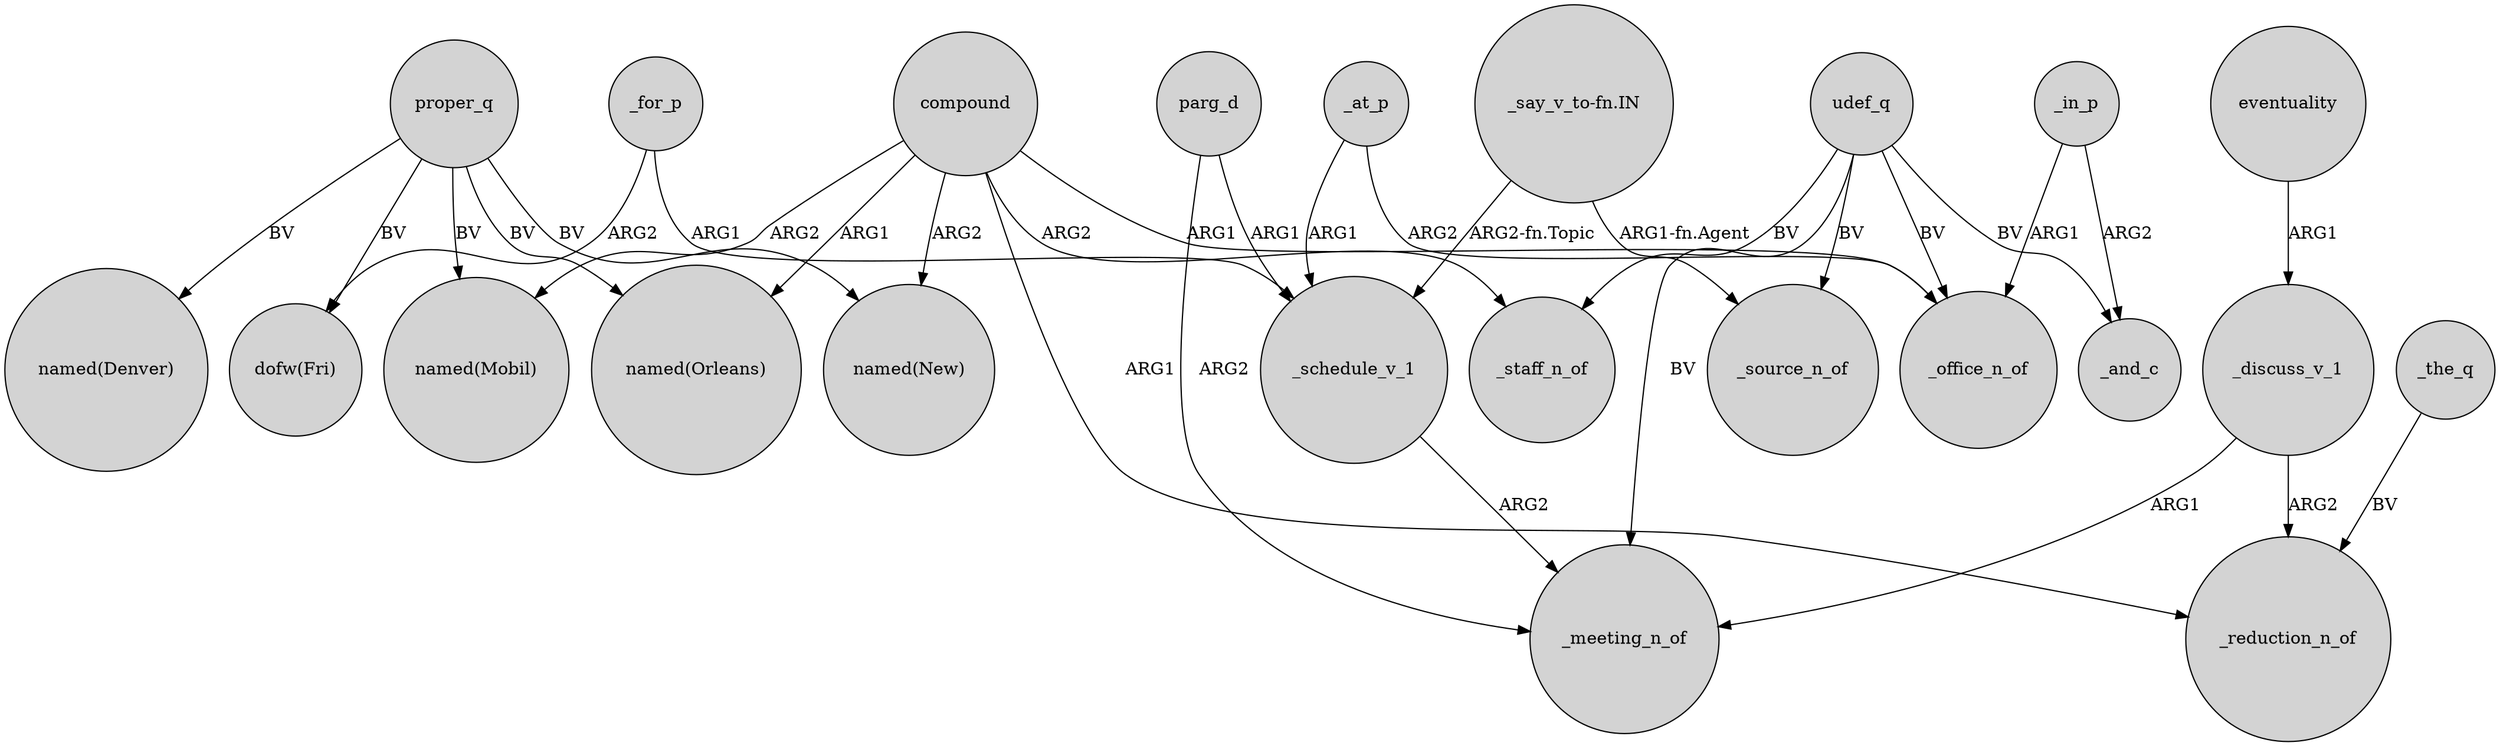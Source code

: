 digraph {
	node [shape=circle style=filled]
	proper_q -> "named(Denver)" [label=BV]
	udef_q -> _office_n_of [label=BV]
	proper_q -> "dofw(Fri)" [label=BV]
	_at_p -> _schedule_v_1 [label=ARG1]
	compound -> "named(New)" [label=ARG2]
	_discuss_v_1 -> _reduction_n_of [label=ARG2]
	parg_d -> _meeting_n_of [label=ARG2]
	proper_q -> "named(New)" [label=BV]
	udef_q -> _staff_n_of [label=BV]
	"_say_v_to-fn.IN" -> _source_n_of [label="ARG1-fn.Agent"]
	_schedule_v_1 -> _meeting_n_of [label=ARG2]
	compound -> "named(Mobil)" [label=ARG2]
	proper_q -> "named(Mobil)" [label=BV]
	compound -> _office_n_of [label=ARG1]
	_for_p -> "dofw(Fri)" [label=ARG2]
	udef_q -> _meeting_n_of [label=BV]
	compound -> _staff_n_of [label=ARG2]
	_in_p -> _office_n_of [label=ARG1]
	_discuss_v_1 -> _meeting_n_of [label=ARG1]
	_the_q -> _reduction_n_of [label=BV]
	"_say_v_to-fn.IN" -> _schedule_v_1 [label="ARG2-fn.Topic"]
	compound -> _reduction_n_of [label=ARG1]
	_for_p -> _schedule_v_1 [label=ARG1]
	compound -> "named(Orleans)" [label=ARG1]
	proper_q -> "named(Orleans)" [label=BV]
	_at_p -> _office_n_of [label=ARG2]
	parg_d -> _schedule_v_1 [label=ARG1]
	udef_q -> _source_n_of [label=BV]
	udef_q -> _and_c [label=BV]
	eventuality -> _discuss_v_1 [label=ARG1]
	_in_p -> _and_c [label=ARG2]
}
